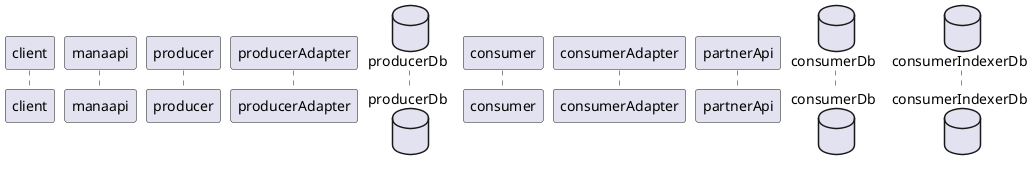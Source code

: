@startuml Sequence

participant client
participant manaapi
participant producer
participant producerAdapter
database producerDb

participant consumer
participant consumerAdapter
participant partnerApi
database consumerDb
database consumerIndexerDb

@enduml